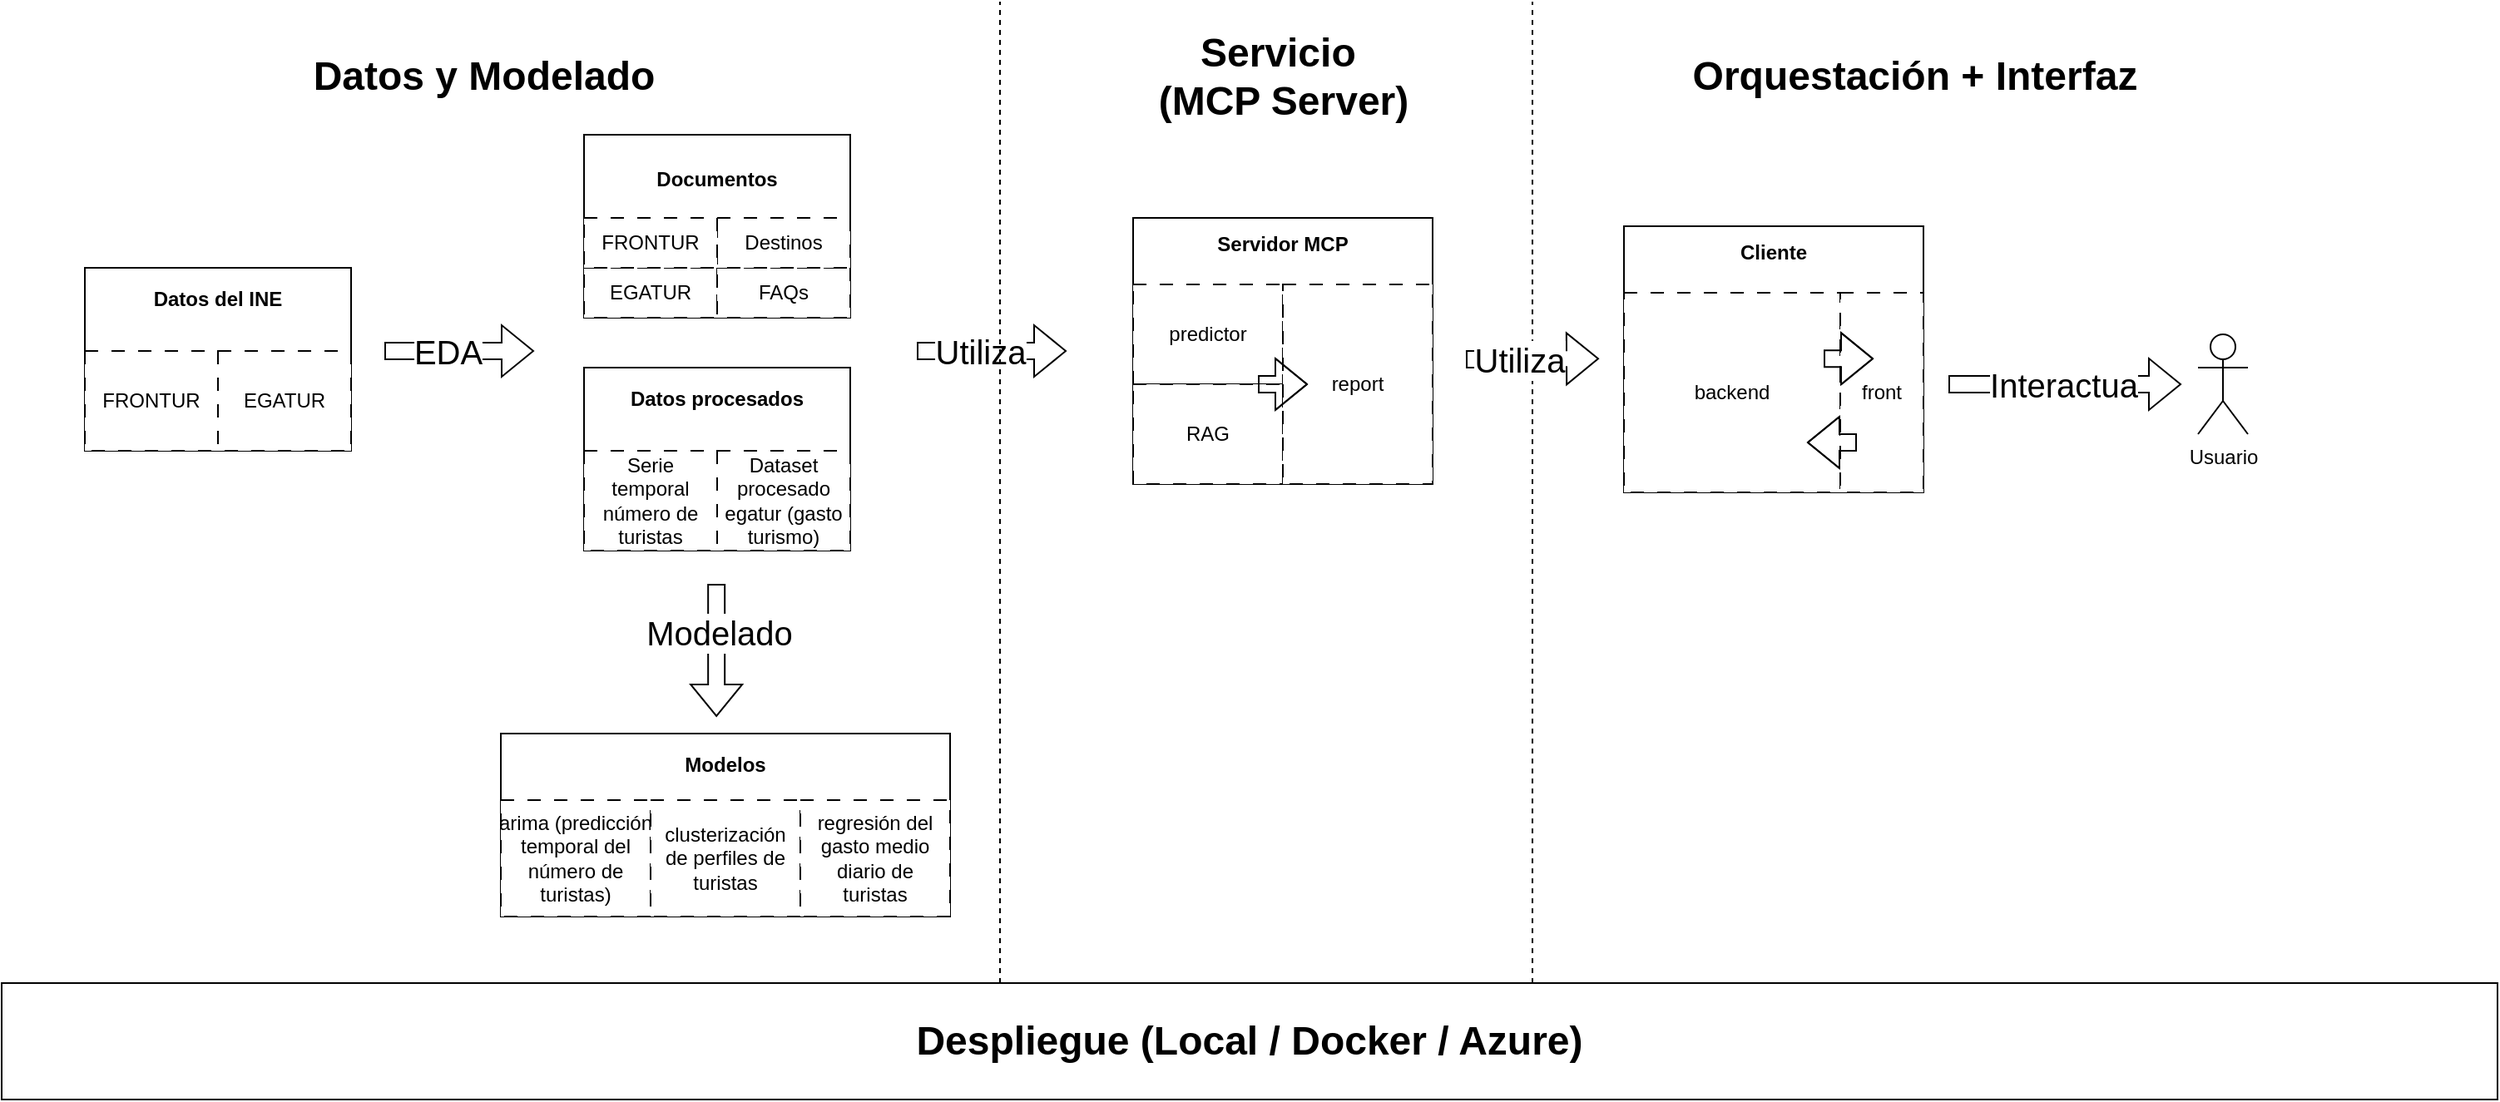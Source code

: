 <mxfile version="28.2.0">
  <diagram name="Página-1" id="U8okIDWZvIVaz-O5tHLi">
    <mxGraphModel dx="1360" dy="765" grid="1" gridSize="10" guides="1" tooltips="1" connect="1" arrows="1" fold="1" page="1" pageScale="1" pageWidth="500" pageHeight="75" math="0" shadow="0">
      <root>
        <mxCell id="0" />
        <mxCell id="1" parent="0" />
        <mxCell id="q3hDggHBTjFHGu5esjN0-6" value="" style="group" parent="1" vertex="1" connectable="0">
          <mxGeometry x="50" y="170" width="160" height="110" as="geometry" />
        </mxCell>
        <mxCell id="q3hDggHBTjFHGu5esjN0-2" value="&lt;div&gt;&lt;b&gt;Datos del INE&lt;/b&gt;&lt;/div&gt;&lt;div&gt;&lt;b&gt;&lt;br&gt;&lt;/b&gt;&lt;/div&gt;&lt;div&gt;&lt;b&gt;&lt;br&gt;&lt;/b&gt;&lt;/div&gt;&lt;div&gt;&lt;b&gt;&lt;br&gt;&lt;/b&gt;&lt;/div&gt;&lt;div&gt;&lt;b&gt;&lt;br&gt;&lt;/b&gt;&lt;/div&gt;&lt;div&gt;&lt;b&gt;&lt;br&gt;&lt;/b&gt;&lt;/div&gt;" style="rounded=0;whiteSpace=wrap;html=1;" parent="q3hDggHBTjFHGu5esjN0-6" vertex="1">
          <mxGeometry width="160" height="110" as="geometry" />
        </mxCell>
        <mxCell id="q3hDggHBTjFHGu5esjN0-4" value="FRONTUR" style="rounded=0;whiteSpace=wrap;html=1;dashed=1;dashPattern=8 8;" parent="q3hDggHBTjFHGu5esjN0-6" vertex="1">
          <mxGeometry y="50" width="80" height="60" as="geometry" />
        </mxCell>
        <mxCell id="q3hDggHBTjFHGu5esjN0-5" value="EGATUR" style="rounded=0;whiteSpace=wrap;html=1;dashed=1;dashPattern=8 8;" parent="q3hDggHBTjFHGu5esjN0-6" vertex="1">
          <mxGeometry x="80" y="50" width="80" height="60" as="geometry" />
        </mxCell>
        <mxCell id="q3hDggHBTjFHGu5esjN0-7" value="" style="shape=flexArrow;endArrow=classic;html=1;rounded=0;" parent="1" edge="1">
          <mxGeometry width="50" height="50" relative="1" as="geometry">
            <mxPoint x="230" y="220" as="sourcePoint" />
            <mxPoint x="320" y="220" as="targetPoint" />
          </mxGeometry>
        </mxCell>
        <mxCell id="q3hDggHBTjFHGu5esjN0-8" value="EDA" style="edgeLabel;html=1;align=center;verticalAlign=middle;resizable=0;points=[];fontSize=20;" parent="q3hDggHBTjFHGu5esjN0-7" vertex="1" connectable="0">
          <mxGeometry x="0.22" y="-4" relative="1" as="geometry">
            <mxPoint x="-17" y="-4" as="offset" />
          </mxGeometry>
        </mxCell>
        <mxCell id="q3hDggHBTjFHGu5esjN0-9" value="" style="group" parent="1" vertex="1" connectable="0">
          <mxGeometry x="350" y="230" width="160" height="110" as="geometry" />
        </mxCell>
        <mxCell id="q3hDggHBTjFHGu5esjN0-10" value="&lt;div&gt;&lt;b&gt;Datos procesados&lt;/b&gt;&lt;/div&gt;&lt;div&gt;&lt;b&gt;&lt;br&gt;&lt;/b&gt;&lt;/div&gt;&lt;div&gt;&lt;b&gt;&lt;br&gt;&lt;/b&gt;&lt;/div&gt;&lt;div&gt;&lt;b&gt;&lt;br&gt;&lt;/b&gt;&lt;/div&gt;&lt;div&gt;&lt;b&gt;&lt;br&gt;&lt;/b&gt;&lt;/div&gt;&lt;div&gt;&lt;b&gt;&lt;br&gt;&lt;/b&gt;&lt;/div&gt;" style="rounded=0;whiteSpace=wrap;html=1;" parent="q3hDggHBTjFHGu5esjN0-9" vertex="1">
          <mxGeometry width="160" height="110" as="geometry" />
        </mxCell>
        <mxCell id="q3hDggHBTjFHGu5esjN0-11" value="Serie temporal número de turistas" style="rounded=0;whiteSpace=wrap;html=1;dashed=1;dashPattern=8 8;" parent="q3hDggHBTjFHGu5esjN0-9" vertex="1">
          <mxGeometry y="50" width="80" height="60" as="geometry" />
        </mxCell>
        <mxCell id="q3hDggHBTjFHGu5esjN0-12" value="Dataset procesado egatur (gasto turismo)" style="rounded=0;whiteSpace=wrap;html=1;dashed=1;dashPattern=8 8;" parent="q3hDggHBTjFHGu5esjN0-9" vertex="1">
          <mxGeometry x="80" y="50" width="80" height="60" as="geometry" />
        </mxCell>
        <mxCell id="q3hDggHBTjFHGu5esjN0-20" value="" style="group" parent="1" vertex="1" connectable="0">
          <mxGeometry x="300" y="450" width="270" height="110" as="geometry" />
        </mxCell>
        <mxCell id="q3hDggHBTjFHGu5esjN0-14" value="&lt;div&gt;&lt;b&gt;Modelos&lt;/b&gt;&lt;/div&gt;&lt;div&gt;&lt;b&gt;&lt;br&gt;&lt;/b&gt;&lt;/div&gt;&lt;div&gt;&lt;b&gt;&lt;br&gt;&lt;/b&gt;&lt;/div&gt;&lt;div&gt;&lt;b&gt;&lt;br&gt;&lt;/b&gt;&lt;/div&gt;&lt;div&gt;&lt;b&gt;&lt;br&gt;&lt;/b&gt;&lt;/div&gt;&lt;div&gt;&lt;b&gt;&lt;br&gt;&lt;/b&gt;&lt;/div&gt;" style="rounded=0;whiteSpace=wrap;html=1;container=0;" parent="q3hDggHBTjFHGu5esjN0-20" vertex="1">
          <mxGeometry width="270" height="110" as="geometry" />
        </mxCell>
        <mxCell id="q3hDggHBTjFHGu5esjN0-15" value="&lt;div&gt;arima&amp;nbsp;(predicción temporal del número de turistas)&lt;/div&gt;" style="rounded=0;whiteSpace=wrap;html=1;container=0;dashed=1;dashPattern=8 8;" parent="q3hDggHBTjFHGu5esjN0-20" vertex="1">
          <mxGeometry y="40" width="90" height="70" as="geometry" />
        </mxCell>
        <mxCell id="q3hDggHBTjFHGu5esjN0-16" value="clusterización de perfiles de turistas" style="rounded=0;whiteSpace=wrap;html=1;container=0;dashed=1;dashPattern=8 8;" parent="q3hDggHBTjFHGu5esjN0-20" vertex="1">
          <mxGeometry x="90" y="40" width="90" height="70" as="geometry" />
        </mxCell>
        <mxCell id="q3hDggHBTjFHGu5esjN0-18" value="regresión del gasto medio diario de turistas" style="rounded=0;whiteSpace=wrap;html=1;container=0;dashed=1;dashPattern=8 8;" parent="q3hDggHBTjFHGu5esjN0-20" vertex="1">
          <mxGeometry x="180" y="40" width="90" height="70" as="geometry" />
        </mxCell>
        <mxCell id="q3hDggHBTjFHGu5esjN0-21" value="" style="shape=flexArrow;endArrow=classic;html=1;rounded=0;" parent="1" edge="1">
          <mxGeometry width="50" height="50" relative="1" as="geometry">
            <mxPoint x="429.58" y="360" as="sourcePoint" />
            <mxPoint x="429.58" y="440" as="targetPoint" />
          </mxGeometry>
        </mxCell>
        <mxCell id="q3hDggHBTjFHGu5esjN0-22" value="Modelado" style="edgeLabel;html=1;align=center;verticalAlign=middle;resizable=0;points=[];fontSize=20;" parent="q3hDggHBTjFHGu5esjN0-21" vertex="1" connectable="0">
          <mxGeometry x="0.22" y="-4" relative="1" as="geometry">
            <mxPoint x="5" y="-20" as="offset" />
          </mxGeometry>
        </mxCell>
        <mxCell id="q3hDggHBTjFHGu5esjN0-30" value="Usuario" style="shape=umlActor;verticalLabelPosition=bottom;verticalAlign=top;html=1;outlineConnect=0;" parent="1" vertex="1">
          <mxGeometry x="1320" y="210" width="30" height="60" as="geometry" />
        </mxCell>
        <mxCell id="q3hDggHBTjFHGu5esjN0-32" value="" style="group" parent="1" vertex="1" connectable="0">
          <mxGeometry x="680" y="140" width="180" height="160" as="geometry" />
        </mxCell>
        <mxCell id="q3hDggHBTjFHGu5esjN0-25" value="&lt;div&gt;&lt;b&gt;Servidor MCP&lt;/b&gt;&lt;/div&gt;&lt;div&gt;&lt;b&gt;&lt;br&gt;&lt;/b&gt;&lt;/div&gt;&lt;div&gt;&lt;b&gt;&lt;br&gt;&lt;/b&gt;&lt;/div&gt;&lt;div&gt;&lt;b&gt;&lt;br&gt;&lt;/b&gt;&lt;/div&gt;&lt;div&gt;&lt;b&gt;&lt;br&gt;&lt;/b&gt;&lt;/div&gt;&lt;div&gt;&lt;b&gt;&lt;br&gt;&lt;/b&gt;&lt;/div&gt;&lt;div&gt;&lt;b&gt;&lt;br&gt;&lt;/b&gt;&lt;/div&gt;&lt;div&gt;&lt;b&gt;&lt;br&gt;&lt;/b&gt;&lt;/div&gt;&lt;div&gt;&lt;b&gt;&lt;br&gt;&lt;/b&gt;&lt;/div&gt;&lt;div&gt;&lt;b&gt;&lt;br&gt;&lt;/b&gt;&lt;/div&gt;" style="rounded=0;whiteSpace=wrap;html=1;container=0;" parent="q3hDggHBTjFHGu5esjN0-32" vertex="1">
          <mxGeometry width="180" height="160" as="geometry" />
        </mxCell>
        <mxCell id="q3hDggHBTjFHGu5esjN0-26" value="predictor" style="rounded=0;whiteSpace=wrap;html=1;container=0;dashed=1;dashPattern=8 8;" parent="q3hDggHBTjFHGu5esjN0-32" vertex="1">
          <mxGeometry y="40" width="90" height="60" as="geometry" />
        </mxCell>
        <mxCell id="q3hDggHBTjFHGu5esjN0-27" value="RAG" style="rounded=0;whiteSpace=wrap;html=1;container=0;dashed=1;dashPattern=8 8;" parent="q3hDggHBTjFHGu5esjN0-32" vertex="1">
          <mxGeometry y="100" width="90" height="60" as="geometry" />
        </mxCell>
        <mxCell id="q3hDggHBTjFHGu5esjN0-28" value="report" style="rounded=0;whiteSpace=wrap;html=1;container=0;dashed=1;dashPattern=8 8;" parent="q3hDggHBTjFHGu5esjN0-32" vertex="1">
          <mxGeometry x="90" y="40" width="90" height="120" as="geometry" />
        </mxCell>
        <mxCell id="q3hDggHBTjFHGu5esjN0-41" value="" style="shape=flexArrow;endArrow=classic;html=1;rounded=0;" parent="q3hDggHBTjFHGu5esjN0-32" edge="1">
          <mxGeometry width="50" height="50" relative="1" as="geometry">
            <mxPoint x="75" y="100" as="sourcePoint" />
            <mxPoint x="105" y="100" as="targetPoint" />
            <Array as="points">
              <mxPoint x="85" y="100" />
            </Array>
          </mxGeometry>
        </mxCell>
        <mxCell id="q3hDggHBTjFHGu5esjN0-33" value="" style="group" parent="1" vertex="1" connectable="0">
          <mxGeometry x="975" y="145" width="180" height="160" as="geometry" />
        </mxCell>
        <mxCell id="q3hDggHBTjFHGu5esjN0-34" value="&lt;div&gt;&lt;b&gt;Cliente&lt;/b&gt;&lt;/div&gt;&lt;div&gt;&lt;b&gt;&lt;br&gt;&lt;/b&gt;&lt;/div&gt;&lt;div&gt;&lt;b&gt;&lt;br&gt;&lt;/b&gt;&lt;/div&gt;&lt;div&gt;&lt;b&gt;&lt;br&gt;&lt;/b&gt;&lt;/div&gt;&lt;div&gt;&lt;b&gt;&lt;br&gt;&lt;/b&gt;&lt;/div&gt;&lt;div&gt;&lt;b&gt;&lt;br&gt;&lt;/b&gt;&lt;/div&gt;&lt;div&gt;&lt;b&gt;&lt;br&gt;&lt;/b&gt;&lt;/div&gt;&lt;div&gt;&lt;b&gt;&lt;br&gt;&lt;/b&gt;&lt;/div&gt;&lt;div&gt;&lt;b&gt;&lt;br&gt;&lt;/b&gt;&lt;/div&gt;&lt;div&gt;&lt;b&gt;&lt;br&gt;&lt;/b&gt;&lt;/div&gt;" style="rounded=0;whiteSpace=wrap;html=1;container=0;" parent="q3hDggHBTjFHGu5esjN0-33" vertex="1">
          <mxGeometry width="180" height="160" as="geometry" />
        </mxCell>
        <mxCell id="q3hDggHBTjFHGu5esjN0-35" value="&lt;div&gt;backend&lt;/div&gt;" style="rounded=0;whiteSpace=wrap;html=1;container=0;dashed=1;dashPattern=8 8;" parent="q3hDggHBTjFHGu5esjN0-33" vertex="1">
          <mxGeometry y="40" width="130" height="120" as="geometry" />
        </mxCell>
        <mxCell id="q3hDggHBTjFHGu5esjN0-37" value="front" style="rounded=0;whiteSpace=wrap;html=1;container=0;dashed=1;dashPattern=8 8;" parent="q3hDggHBTjFHGu5esjN0-33" vertex="1">
          <mxGeometry x="130" y="40" width="50" height="120" as="geometry" />
        </mxCell>
        <mxCell id="q3hDggHBTjFHGu5esjN0-42" value="" style="shape=flexArrow;endArrow=classic;html=1;rounded=0;" parent="q3hDggHBTjFHGu5esjN0-33" edge="1">
          <mxGeometry width="50" height="50" relative="1" as="geometry">
            <mxPoint x="120" y="79.58" as="sourcePoint" />
            <mxPoint x="150" y="79.58" as="targetPoint" />
            <Array as="points">
              <mxPoint x="130" y="79.58" />
            </Array>
          </mxGeometry>
        </mxCell>
        <mxCell id="q3hDggHBTjFHGu5esjN0-43" value="" style="shape=flexArrow;endArrow=classic;html=1;rounded=0;" parent="q3hDggHBTjFHGu5esjN0-33" edge="1">
          <mxGeometry width="50" height="50" relative="1" as="geometry">
            <mxPoint x="140" y="130" as="sourcePoint" />
            <mxPoint x="110" y="130" as="targetPoint" />
            <Array as="points">
              <mxPoint x="90" y="130" />
            </Array>
          </mxGeometry>
        </mxCell>
        <mxCell id="q3hDggHBTjFHGu5esjN0-56" value="&lt;font style=&quot;font-size: 24px;&quot;&gt;&lt;strong data-end=&quot;576&quot; data-start=&quot;556&quot;&gt;Datos y Modelado&lt;/strong&gt;&lt;/font&gt;" style="text;html=1;align=center;verticalAlign=middle;whiteSpace=wrap;rounded=0;" parent="1" vertex="1">
          <mxGeometry x="170" y="40" width="240" height="30" as="geometry" />
        </mxCell>
        <mxCell id="q3hDggHBTjFHGu5esjN0-57" value="" style="group" parent="1" vertex="1" connectable="0">
          <mxGeometry x="350" y="90" width="160" height="110" as="geometry" />
        </mxCell>
        <mxCell id="q3hDggHBTjFHGu5esjN0-48" value="&lt;div&gt;&lt;b&gt;Documentos&lt;/b&gt;&lt;/div&gt;&lt;div&gt;&lt;br&gt;&lt;/div&gt;&lt;div&gt;&lt;br&gt;&lt;/div&gt;&lt;div&gt;&lt;br&gt;&lt;/div&gt;&lt;div&gt;&lt;br&gt;&lt;/div&gt;" style="rounded=0;whiteSpace=wrap;html=1;container=0;" parent="q3hDggHBTjFHGu5esjN0-57" vertex="1">
          <mxGeometry width="160" height="110" as="geometry" />
        </mxCell>
        <mxCell id="q3hDggHBTjFHGu5esjN0-49" value="EGATUR" style="rounded=0;whiteSpace=wrap;html=1;dashed=1;dashPattern=8 8;container=0;" parent="q3hDggHBTjFHGu5esjN0-57" vertex="1">
          <mxGeometry y="80" width="80" height="30" as="geometry" />
        </mxCell>
        <mxCell id="q3hDggHBTjFHGu5esjN0-50" value="FAQs" style="rounded=0;whiteSpace=wrap;html=1;dashed=1;dashPattern=8 8;container=0;" parent="q3hDggHBTjFHGu5esjN0-57" vertex="1">
          <mxGeometry x="80" y="80" width="80" height="30" as="geometry" />
        </mxCell>
        <mxCell id="q3hDggHBTjFHGu5esjN0-51" value="Destinos" style="rounded=0;whiteSpace=wrap;html=1;dashed=1;dashPattern=8 8;container=0;" parent="q3hDggHBTjFHGu5esjN0-57" vertex="1">
          <mxGeometry x="80" y="50" width="80" height="30" as="geometry" />
        </mxCell>
        <mxCell id="q3hDggHBTjFHGu5esjN0-52" value="FRONTUR" style="rounded=0;whiteSpace=wrap;html=1;dashed=1;dashPattern=8 8;container=0;" parent="q3hDggHBTjFHGu5esjN0-57" vertex="1">
          <mxGeometry y="50" width="80" height="30" as="geometry" />
        </mxCell>
        <mxCell id="q3hDggHBTjFHGu5esjN0-58" value="" style="shape=flexArrow;endArrow=classic;html=1;rounded=0;" parent="1" edge="1">
          <mxGeometry width="50" height="50" relative="1" as="geometry">
            <mxPoint x="550" y="220" as="sourcePoint" />
            <mxPoint x="640" y="220" as="targetPoint" />
          </mxGeometry>
        </mxCell>
        <mxCell id="q3hDggHBTjFHGu5esjN0-59" value="Utiliza" style="edgeLabel;html=1;align=center;verticalAlign=middle;resizable=0;points=[];fontSize=20;" parent="q3hDggHBTjFHGu5esjN0-58" vertex="1" connectable="0">
          <mxGeometry x="0.22" y="-4" relative="1" as="geometry">
            <mxPoint x="-17" y="-4" as="offset" />
          </mxGeometry>
        </mxCell>
        <mxCell id="q3hDggHBTjFHGu5esjN0-61" value="" style="endArrow=none;dashed=1;html=1;rounded=0;" parent="1" edge="1">
          <mxGeometry width="50" height="50" relative="1" as="geometry">
            <mxPoint x="600" y="600" as="sourcePoint" />
            <mxPoint x="600" y="10" as="targetPoint" />
          </mxGeometry>
        </mxCell>
        <mxCell id="q3hDggHBTjFHGu5esjN0-63" value="" style="endArrow=none;dashed=1;html=1;rounded=0;" parent="1" edge="1">
          <mxGeometry width="50" height="50" relative="1" as="geometry">
            <mxPoint x="920" y="600" as="sourcePoint" />
            <mxPoint x="920" y="10" as="targetPoint" />
          </mxGeometry>
        </mxCell>
        <mxCell id="q3hDggHBTjFHGu5esjN0-64" value="&lt;div&gt;&lt;b&gt;Servicio&lt;/b&gt;&amp;nbsp;&lt;/div&gt;&lt;div&gt;&lt;b&gt;(MCP Server)&lt;/b&gt;&lt;/div&gt;" style="text;html=1;align=center;verticalAlign=middle;whiteSpace=wrap;rounded=0;fontSize=24;" parent="1" vertex="1">
          <mxGeometry x="672.5" y="40" width="195" height="30" as="geometry" />
        </mxCell>
        <mxCell id="q3hDggHBTjFHGu5esjN0-65" value="&lt;b&gt;Orquestación + Interfaz&lt;/b&gt;" style="text;html=1;align=center;verticalAlign=middle;whiteSpace=wrap;rounded=0;fontSize=24;" parent="1" vertex="1">
          <mxGeometry x="1010" y="40" width="280" height="30" as="geometry" />
        </mxCell>
        <mxCell id="q3hDggHBTjFHGu5esjN0-68" value="" style="shape=flexArrow;endArrow=classic;html=1;rounded=0;" parent="1" edge="1">
          <mxGeometry width="50" height="50" relative="1" as="geometry">
            <mxPoint x="880" y="225" as="sourcePoint" />
            <mxPoint x="960" y="224.58" as="targetPoint" />
          </mxGeometry>
        </mxCell>
        <mxCell id="q3hDggHBTjFHGu5esjN0-69" value="Utiliza" style="edgeLabel;html=1;align=center;verticalAlign=middle;resizable=0;points=[];fontSize=20;" parent="q3hDggHBTjFHGu5esjN0-68" vertex="1" connectable="0">
          <mxGeometry x="0.22" y="-4" relative="1" as="geometry">
            <mxPoint x="-17" y="-4" as="offset" />
          </mxGeometry>
        </mxCell>
        <mxCell id="q3hDggHBTjFHGu5esjN0-70" value="" style="shape=flexArrow;endArrow=classic;html=1;rounded=0;" parent="1" edge="1">
          <mxGeometry width="50" height="50" relative="1" as="geometry">
            <mxPoint x="1170" y="240" as="sourcePoint" />
            <mxPoint x="1310" y="240" as="targetPoint" />
          </mxGeometry>
        </mxCell>
        <mxCell id="q3hDggHBTjFHGu5esjN0-71" value="Interactua" style="edgeLabel;html=1;align=center;verticalAlign=middle;resizable=0;points=[];fontSize=20;" parent="q3hDggHBTjFHGu5esjN0-70" vertex="1" connectable="0">
          <mxGeometry x="0.22" y="-4" relative="1" as="geometry">
            <mxPoint x="-17" y="-4" as="offset" />
          </mxGeometry>
        </mxCell>
        <mxCell id="QdiZ5lK3XsuUyjRonjJS-2" value="&lt;font style=&quot;font-size: 24px;&quot;&gt;&lt;strong data-end=&quot;1058&quot; data-start=&quot;1027&quot;&gt;Despliegue (Local / Docker / Azure)&lt;/strong&gt;&lt;/font&gt;" style="rounded=0;whiteSpace=wrap;html=1;" vertex="1" parent="1">
          <mxGeometry y="600" width="1500" height="70" as="geometry" />
        </mxCell>
      </root>
    </mxGraphModel>
  </diagram>
</mxfile>
